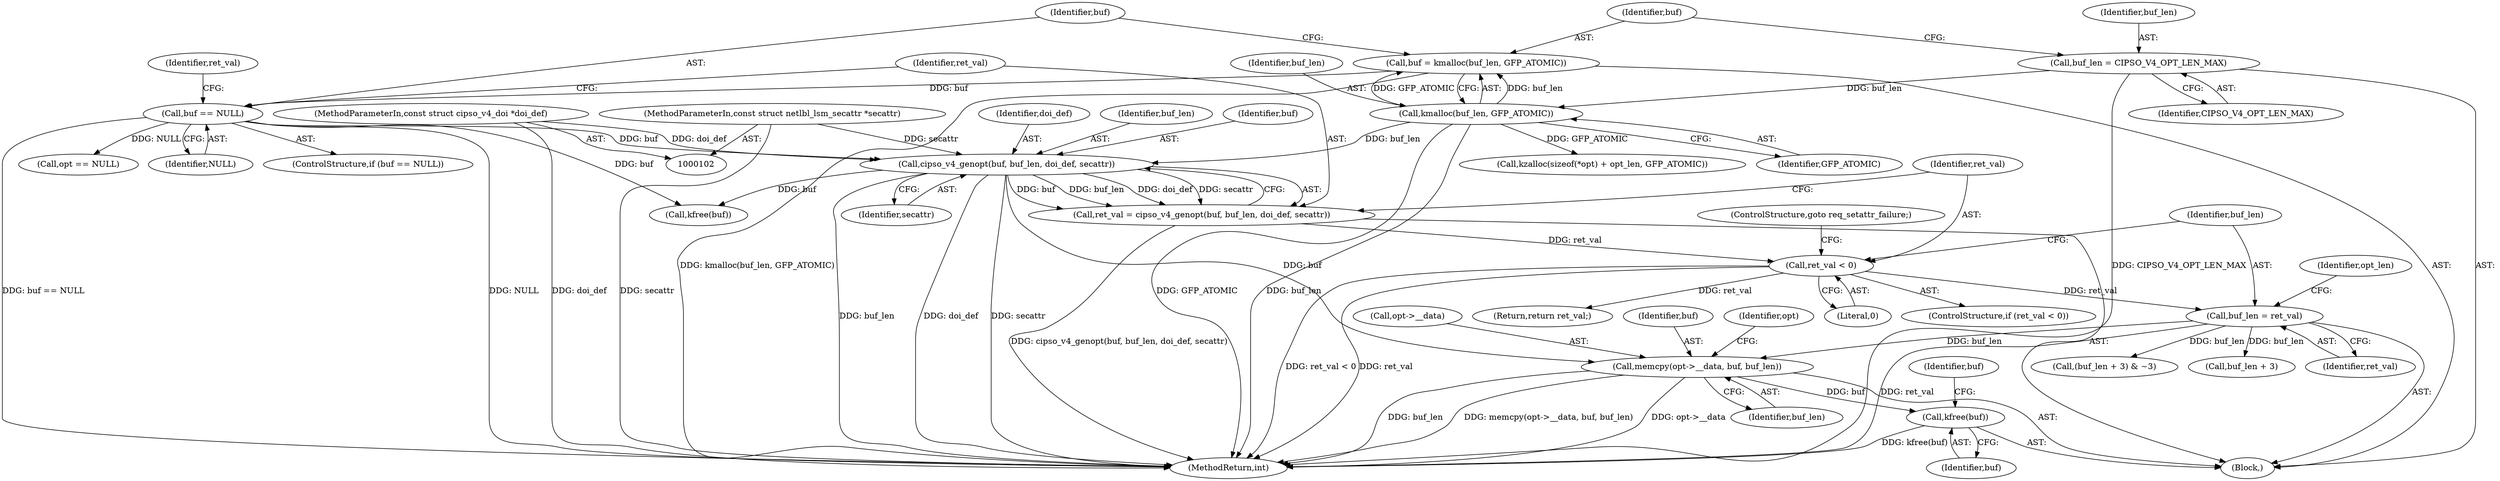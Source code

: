 digraph "0_linux_f6d8bd051c391c1c0458a30b2a7abcd939329259_7@API" {
"1000182" [label="(Call,memcpy(opt->__data, buf, buf_len))"];
"1000143" [label="(Call,cipso_v4_genopt(buf, buf_len, doi_def, secattr))"];
"1000132" [label="(Call,buf == NULL)"];
"1000126" [label="(Call,buf = kmalloc(buf_len, GFP_ATOMIC))"];
"1000128" [label="(Call,kmalloc(buf_len, GFP_ATOMIC))"];
"1000123" [label="(Call,buf_len = CIPSO_V4_OPT_LEN_MAX)"];
"1000104" [label="(MethodParameterIn,const struct cipso_v4_doi *doi_def)"];
"1000105" [label="(MethodParameterIn,const struct netlbl_lsm_secattr *secattr)"];
"1000153" [label="(Call,buf_len = ret_val)"];
"1000149" [label="(Call,ret_val < 0)"];
"1000141" [label="(Call,ret_val = cipso_v4_genopt(buf, buf_len, doi_def, secattr))"];
"1000199" [label="(Call,kfree(buf))"];
"1000128" [label="(Call,kmalloc(buf_len, GFP_ATOMIC))"];
"1000146" [label="(Identifier,doi_def)"];
"1000227" [label="(MethodReturn,int)"];
"1000154" [label="(Identifier,buf_len)"];
"1000126" [label="(Call,buf = kmalloc(buf_len, GFP_ATOMIC))"];
"1000127" [label="(Identifier,buf)"];
"1000186" [label="(Identifier,buf)"];
"1000155" [label="(Identifier,ret_val)"];
"1000104" [label="(MethodParameterIn,const struct cipso_v4_doi *doi_def)"];
"1000145" [label="(Identifier,buf_len)"];
"1000137" [label="(Identifier,ret_val)"];
"1000187" [label="(Identifier,buf_len)"];
"1000202" [label="(Identifier,buf)"];
"1000173" [label="(Call,opt == NULL)"];
"1000149" [label="(Call,ret_val < 0)"];
"1000123" [label="(Call,buf_len = CIPSO_V4_OPT_LEN_MAX)"];
"1000141" [label="(Call,ret_val = cipso_v4_genopt(buf, buf_len, doi_def, secattr))"];
"1000182" [label="(Call,memcpy(opt->__data, buf, buf_len))"];
"1000200" [label="(Identifier,buf)"];
"1000225" [label="(Return,return ret_val;)"];
"1000157" [label="(Identifier,opt_len)"];
"1000131" [label="(ControlStructure,if (buf == NULL))"];
"1000190" [label="(Identifier,opt)"];
"1000148" [label="(ControlStructure,if (ret_val < 0))"];
"1000129" [label="(Identifier,buf_len)"];
"1000152" [label="(ControlStructure,goto req_setattr_failure;)"];
"1000153" [label="(Call,buf_len = ret_val)"];
"1000105" [label="(MethodParameterIn,const struct netlbl_lsm_secattr *secattr)"];
"1000130" [label="(Identifier,GFP_ATOMIC)"];
"1000147" [label="(Identifier,secattr)"];
"1000221" [label="(Call,kfree(buf))"];
"1000151" [label="(Literal,0)"];
"1000142" [label="(Identifier,ret_val)"];
"1000158" [label="(Call,(buf_len + 3) & ~3)"];
"1000143" [label="(Call,cipso_v4_genopt(buf, buf_len, doi_def, secattr))"];
"1000199" [label="(Call,kfree(buf))"];
"1000132" [label="(Call,buf == NULL)"];
"1000106" [label="(Block,)"];
"1000125" [label="(Identifier,CIPSO_V4_OPT_LEN_MAX)"];
"1000165" [label="(Call,kzalloc(sizeof(*opt) + opt_len, GFP_ATOMIC))"];
"1000124" [label="(Identifier,buf_len)"];
"1000159" [label="(Call,buf_len + 3)"];
"1000133" [label="(Identifier,buf)"];
"1000183" [label="(Call,opt->__data)"];
"1000150" [label="(Identifier,ret_val)"];
"1000134" [label="(Identifier,NULL)"];
"1000144" [label="(Identifier,buf)"];
"1000182" -> "1000106"  [label="AST: "];
"1000182" -> "1000187"  [label="CFG: "];
"1000183" -> "1000182"  [label="AST: "];
"1000186" -> "1000182"  [label="AST: "];
"1000187" -> "1000182"  [label="AST: "];
"1000190" -> "1000182"  [label="CFG: "];
"1000182" -> "1000227"  [label="DDG: buf_len"];
"1000182" -> "1000227"  [label="DDG: memcpy(opt->__data, buf, buf_len)"];
"1000182" -> "1000227"  [label="DDG: opt->__data"];
"1000143" -> "1000182"  [label="DDG: buf"];
"1000153" -> "1000182"  [label="DDG: buf_len"];
"1000182" -> "1000199"  [label="DDG: buf"];
"1000143" -> "1000141"  [label="AST: "];
"1000143" -> "1000147"  [label="CFG: "];
"1000144" -> "1000143"  [label="AST: "];
"1000145" -> "1000143"  [label="AST: "];
"1000146" -> "1000143"  [label="AST: "];
"1000147" -> "1000143"  [label="AST: "];
"1000141" -> "1000143"  [label="CFG: "];
"1000143" -> "1000227"  [label="DDG: buf_len"];
"1000143" -> "1000227"  [label="DDG: doi_def"];
"1000143" -> "1000227"  [label="DDG: secattr"];
"1000143" -> "1000141"  [label="DDG: buf"];
"1000143" -> "1000141"  [label="DDG: buf_len"];
"1000143" -> "1000141"  [label="DDG: doi_def"];
"1000143" -> "1000141"  [label="DDG: secattr"];
"1000132" -> "1000143"  [label="DDG: buf"];
"1000128" -> "1000143"  [label="DDG: buf_len"];
"1000104" -> "1000143"  [label="DDG: doi_def"];
"1000105" -> "1000143"  [label="DDG: secattr"];
"1000143" -> "1000221"  [label="DDG: buf"];
"1000132" -> "1000131"  [label="AST: "];
"1000132" -> "1000134"  [label="CFG: "];
"1000133" -> "1000132"  [label="AST: "];
"1000134" -> "1000132"  [label="AST: "];
"1000137" -> "1000132"  [label="CFG: "];
"1000142" -> "1000132"  [label="CFG: "];
"1000132" -> "1000227"  [label="DDG: buf == NULL"];
"1000132" -> "1000227"  [label="DDG: NULL"];
"1000126" -> "1000132"  [label="DDG: buf"];
"1000132" -> "1000173"  [label="DDG: NULL"];
"1000132" -> "1000221"  [label="DDG: buf"];
"1000126" -> "1000106"  [label="AST: "];
"1000126" -> "1000128"  [label="CFG: "];
"1000127" -> "1000126"  [label="AST: "];
"1000128" -> "1000126"  [label="AST: "];
"1000133" -> "1000126"  [label="CFG: "];
"1000126" -> "1000227"  [label="DDG: kmalloc(buf_len, GFP_ATOMIC)"];
"1000128" -> "1000126"  [label="DDG: buf_len"];
"1000128" -> "1000126"  [label="DDG: GFP_ATOMIC"];
"1000128" -> "1000130"  [label="CFG: "];
"1000129" -> "1000128"  [label="AST: "];
"1000130" -> "1000128"  [label="AST: "];
"1000128" -> "1000227"  [label="DDG: GFP_ATOMIC"];
"1000128" -> "1000227"  [label="DDG: buf_len"];
"1000123" -> "1000128"  [label="DDG: buf_len"];
"1000128" -> "1000165"  [label="DDG: GFP_ATOMIC"];
"1000123" -> "1000106"  [label="AST: "];
"1000123" -> "1000125"  [label="CFG: "];
"1000124" -> "1000123"  [label="AST: "];
"1000125" -> "1000123"  [label="AST: "];
"1000127" -> "1000123"  [label="CFG: "];
"1000123" -> "1000227"  [label="DDG: CIPSO_V4_OPT_LEN_MAX"];
"1000104" -> "1000102"  [label="AST: "];
"1000104" -> "1000227"  [label="DDG: doi_def"];
"1000105" -> "1000102"  [label="AST: "];
"1000105" -> "1000227"  [label="DDG: secattr"];
"1000153" -> "1000106"  [label="AST: "];
"1000153" -> "1000155"  [label="CFG: "];
"1000154" -> "1000153"  [label="AST: "];
"1000155" -> "1000153"  [label="AST: "];
"1000157" -> "1000153"  [label="CFG: "];
"1000153" -> "1000227"  [label="DDG: ret_val"];
"1000149" -> "1000153"  [label="DDG: ret_val"];
"1000153" -> "1000158"  [label="DDG: buf_len"];
"1000153" -> "1000159"  [label="DDG: buf_len"];
"1000149" -> "1000148"  [label="AST: "];
"1000149" -> "1000151"  [label="CFG: "];
"1000150" -> "1000149"  [label="AST: "];
"1000151" -> "1000149"  [label="AST: "];
"1000152" -> "1000149"  [label="CFG: "];
"1000154" -> "1000149"  [label="CFG: "];
"1000149" -> "1000227"  [label="DDG: ret_val < 0"];
"1000149" -> "1000227"  [label="DDG: ret_val"];
"1000141" -> "1000149"  [label="DDG: ret_val"];
"1000149" -> "1000225"  [label="DDG: ret_val"];
"1000141" -> "1000106"  [label="AST: "];
"1000142" -> "1000141"  [label="AST: "];
"1000150" -> "1000141"  [label="CFG: "];
"1000141" -> "1000227"  [label="DDG: cipso_v4_genopt(buf, buf_len, doi_def, secattr)"];
"1000199" -> "1000106"  [label="AST: "];
"1000199" -> "1000200"  [label="CFG: "];
"1000200" -> "1000199"  [label="AST: "];
"1000202" -> "1000199"  [label="CFG: "];
"1000199" -> "1000227"  [label="DDG: kfree(buf)"];
}
